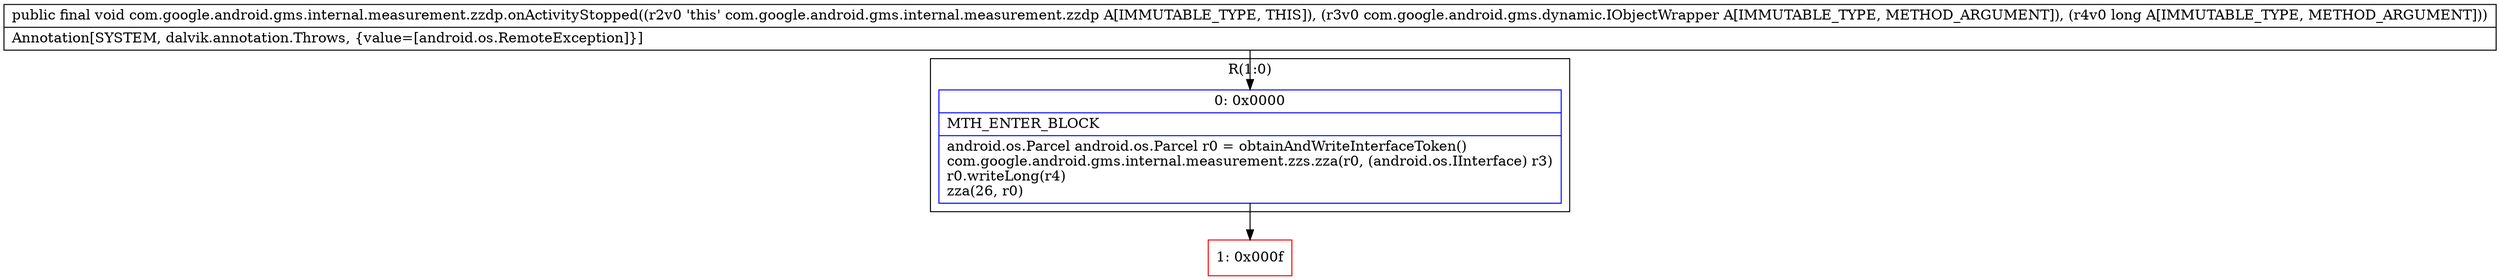 digraph "CFG forcom.google.android.gms.internal.measurement.zzdp.onActivityStopped(Lcom\/google\/android\/gms\/dynamic\/IObjectWrapper;J)V" {
subgraph cluster_Region_692580808 {
label = "R(1:0)";
node [shape=record,color=blue];
Node_0 [shape=record,label="{0\:\ 0x0000|MTH_ENTER_BLOCK\l|android.os.Parcel android.os.Parcel r0 = obtainAndWriteInterfaceToken()\lcom.google.android.gms.internal.measurement.zzs.zza(r0, (android.os.IInterface) r3)\lr0.writeLong(r4)\lzza(26, r0)\l}"];
}
Node_1 [shape=record,color=red,label="{1\:\ 0x000f}"];
MethodNode[shape=record,label="{public final void com.google.android.gms.internal.measurement.zzdp.onActivityStopped((r2v0 'this' com.google.android.gms.internal.measurement.zzdp A[IMMUTABLE_TYPE, THIS]), (r3v0 com.google.android.gms.dynamic.IObjectWrapper A[IMMUTABLE_TYPE, METHOD_ARGUMENT]), (r4v0 long A[IMMUTABLE_TYPE, METHOD_ARGUMENT]))  | Annotation[SYSTEM, dalvik.annotation.Throws, \{value=[android.os.RemoteException]\}]\l}"];
MethodNode -> Node_0;
Node_0 -> Node_1;
}

